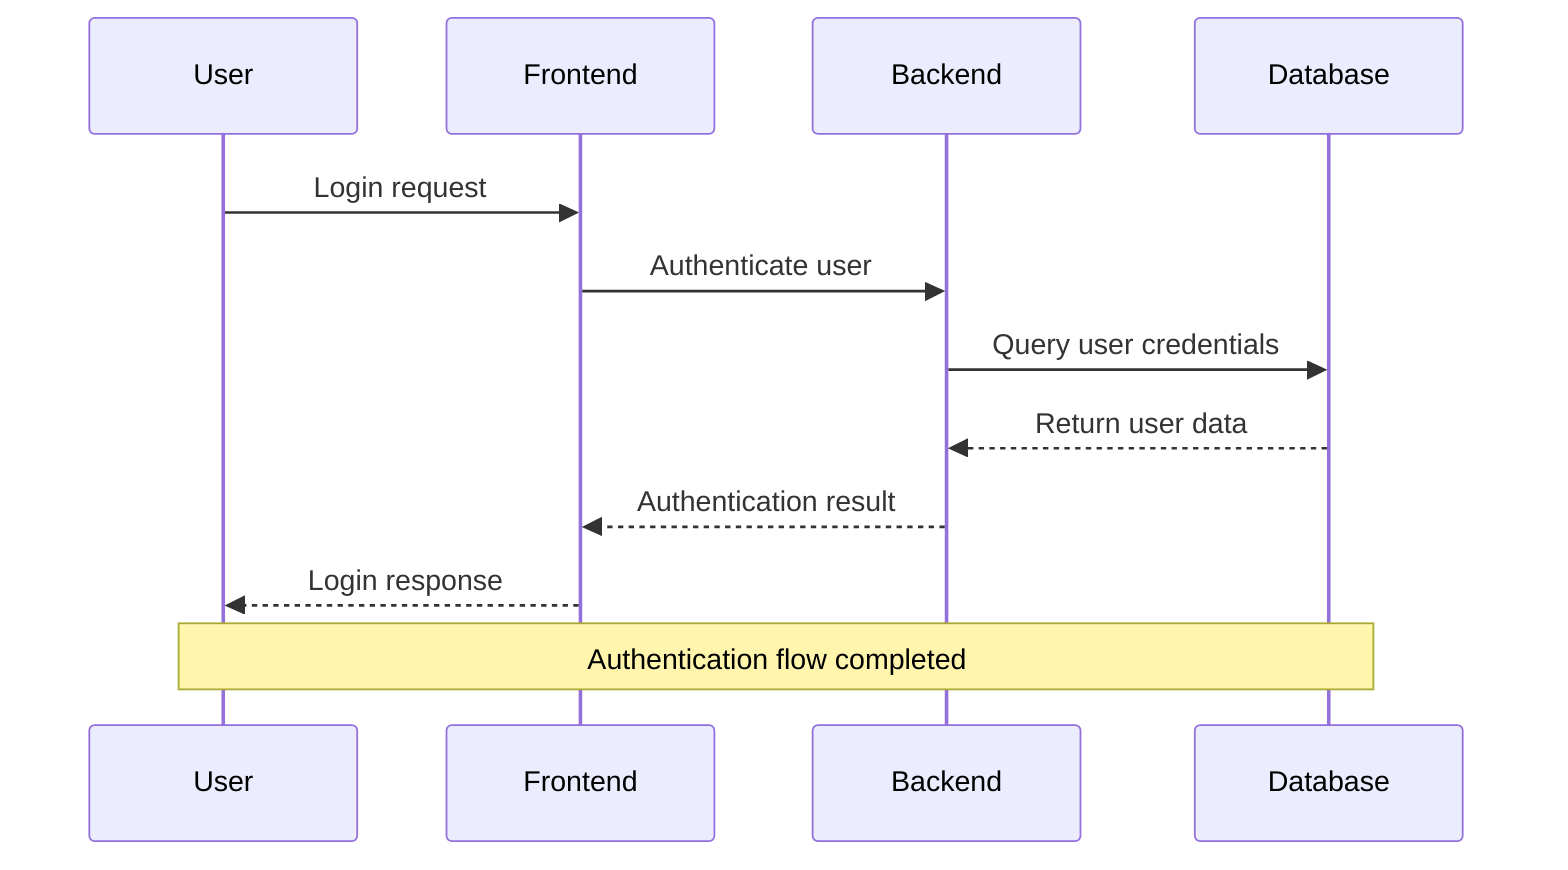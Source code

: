 sequenceDiagram
    participant U as User
    participant F as Frontend
    participant B as Backend
    participant D as Database
    
    U->>F: Login request
    F->>B: Authenticate user
    B->>D: Query user credentials
    D-->>B: Return user data
    B-->>F: Authentication result
    F-->>U: Login response
    
    Note over U,D: Authentication flow completed